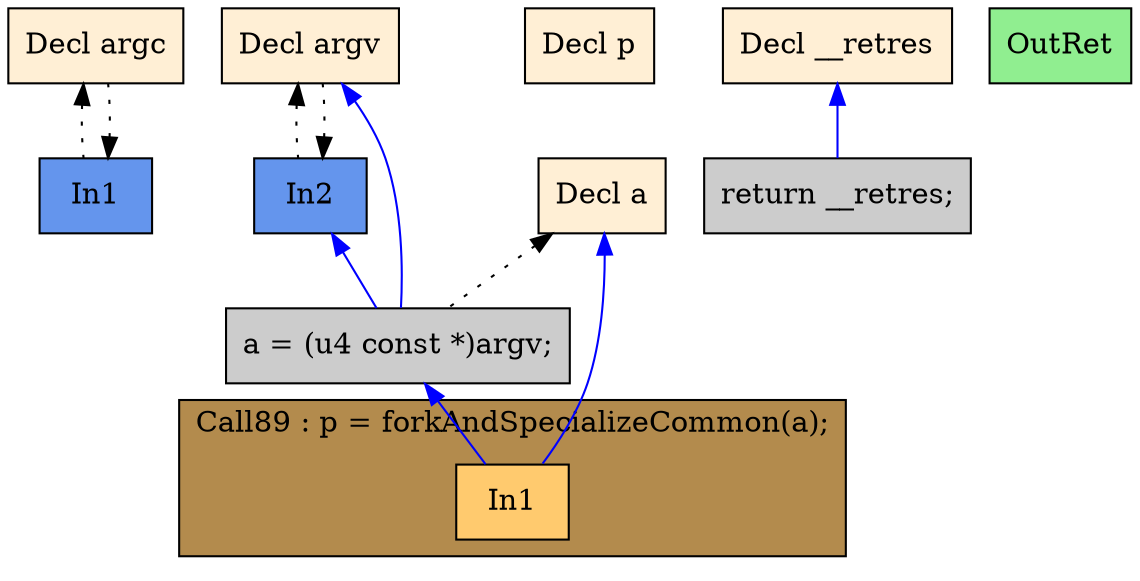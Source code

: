 digraph G {
  rankdir=TB;
  node [style=filled];
  51 [shape=box, fillcolor="#FFEFD5", label="Decl argc"];
  52 [shape=box, fillcolor="#6495ED", label="In1"];
  53 [shape=box, fillcolor="#FFEFD5", label="Decl argv"];
  54 [shape=box, fillcolor="#6495ED", label="In2"];
  55 [shape=box, fillcolor="#FFEFD5", label="Decl a"];
  56 [shape=box, fillcolor="#FFEFD5", label="Decl p"];
  57 [shape=box, fillcolor="#FFEFD5", label="Decl __retres"];
  58 [shape=box, fillcolor="#CCCCCC", label="a = (u4 const *)argv;"];
  60 [shape=box, fillcolor="#FFCA6E", label="In1"];
  61 [shape=box, fillcolor="#CCCCCC", label="return __retres;"];
  62 [shape=box, fillcolor="#90EE90", label="OutRet"];
  
  subgraph cluster_Call89 { style=filled;
    fillcolor="#B38B4D";
    label="Call89 : p = forkAndSpecializeCommon(a);";
    60; };
  
  edge [dir=back];
  52 -> 51 [style=dotted, color="#000000"];
  51 -> 52 [style=dotted, color="#000000"];
  54 -> 53 [style=dotted, color="#000000"];
  53 -> 54 [style=dotted, color="#000000"];
  53 -> 58 [color="#0000FF"];
  54 -> 58 [color="#0000FF"];
  55 -> 58 [style=dotted, color="#000000"];
  55 -> 60 [color="#0000FF"];
  58 -> 60 [color="#0000FF"];
  57 -> 61 [color="#0000FF"];
  
  }